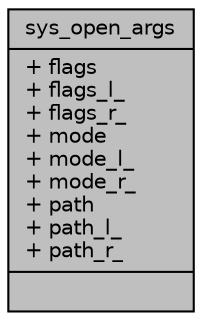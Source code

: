 digraph "sys_open_args"
{
 // LATEX_PDF_SIZE
  edge [fontname="Helvetica",fontsize="10",labelfontname="Helvetica",labelfontsize="10"];
  node [fontname="Helvetica",fontsize="10",shape=record];
  Node1 [label="{sys_open_args\n|+ flags\l+ flags_l_\l+ flags_r_\l+ mode\l+ mode_l_\l+ mode_r_\l+ path\l+ path_l_\l+ path_r_\l|}",height=0.2,width=0.4,color="black", fillcolor="grey75", style="filled", fontcolor="black",tooltip=" "];
}
